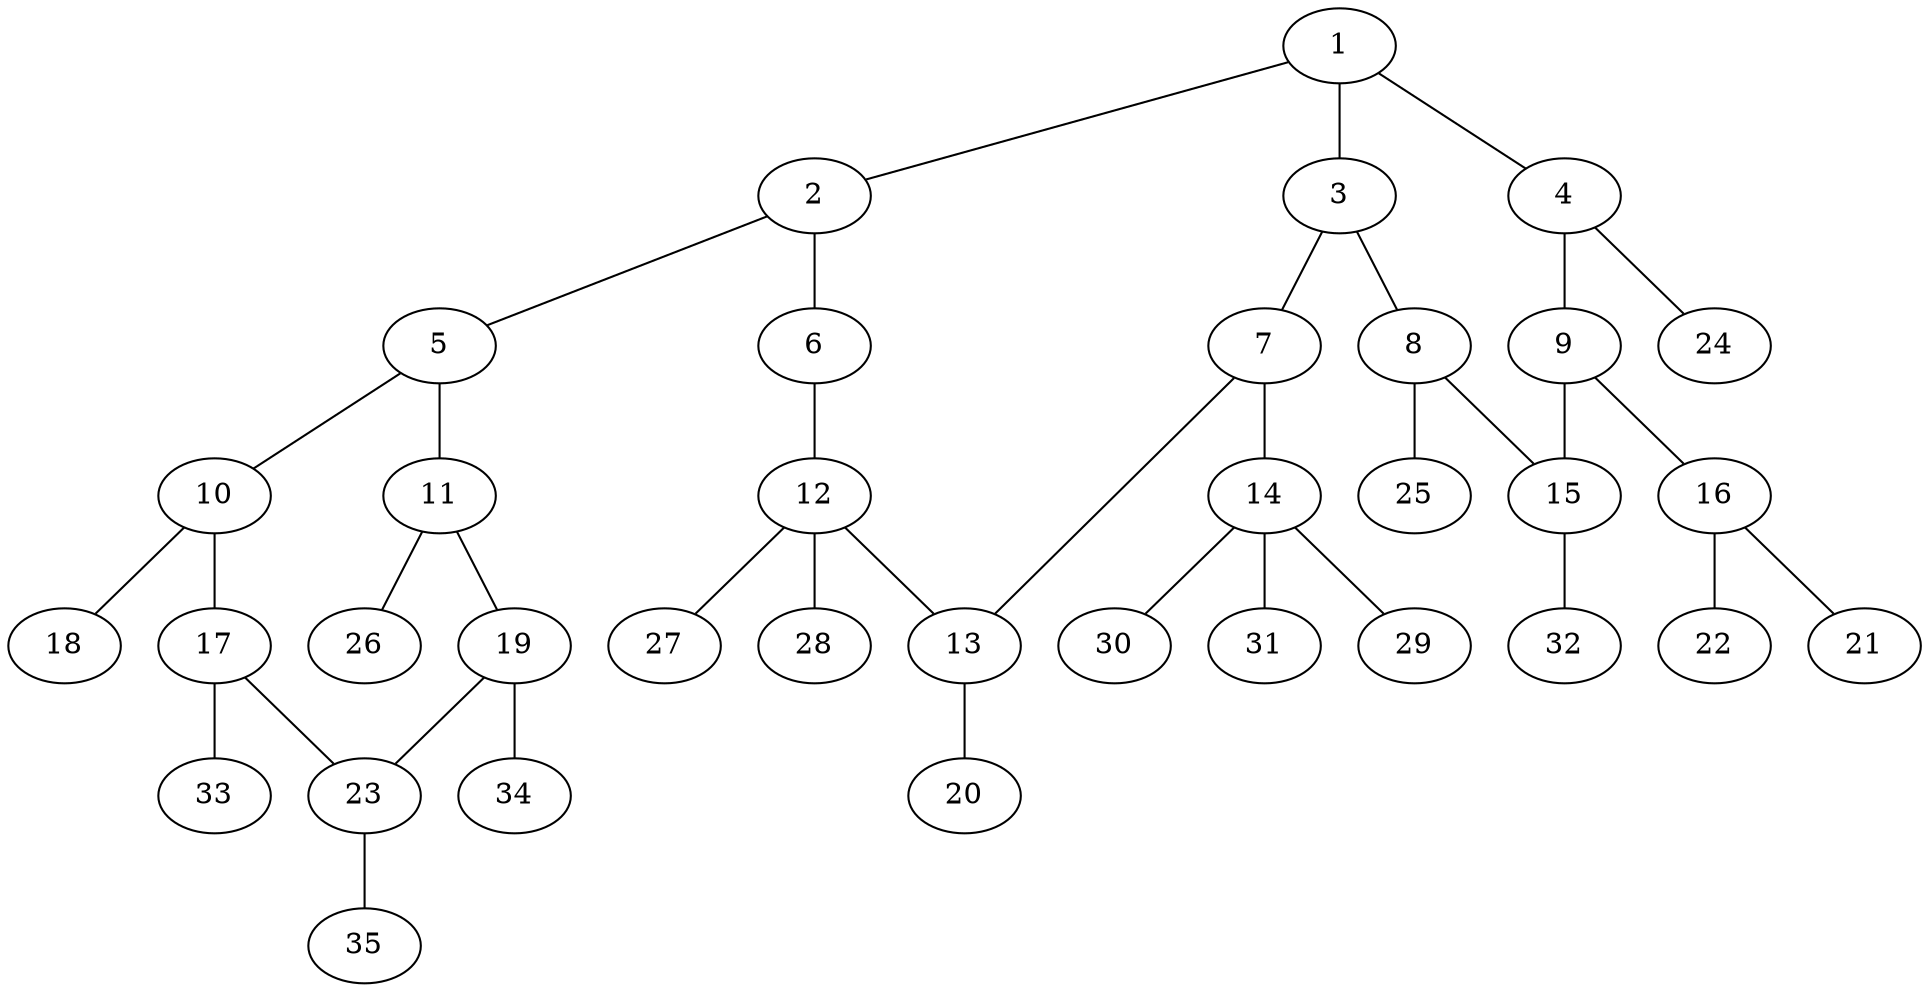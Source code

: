 graph molecule_568 {
	1	 [chem=C];
	2	 [chem=C];
	1 -- 2	 [valence=1];
	3	 [chem=C];
	1 -- 3	 [valence=2];
	4	 [chem=C];
	1 -- 4	 [valence=1];
	5	 [chem=C];
	2 -- 5	 [valence=1];
	6	 [chem=N];
	2 -- 6	 [valence=2];
	7	 [chem=N];
	3 -- 7	 [valence=1];
	8	 [chem=C];
	3 -- 8	 [valence=1];
	9	 [chem=C];
	4 -- 9	 [valence=2];
	24	 [chem=H];
	4 -- 24	 [valence=1];
	10	 [chem=C];
	5 -- 10	 [valence=1];
	11	 [chem=C];
	5 -- 11	 [valence=2];
	12	 [chem=C];
	6 -- 12	 [valence=1];
	13	 [chem=C];
	7 -- 13	 [valence=1];
	14	 [chem=C];
	7 -- 14	 [valence=1];
	15	 [chem=C];
	8 -- 15	 [valence=2];
	25	 [chem=H];
	8 -- 25	 [valence=1];
	9 -- 15	 [valence=1];
	16	 [chem=N];
	9 -- 16	 [valence=1];
	17	 [chem=C];
	10 -- 17	 [valence=2];
	18	 [chem=F];
	10 -- 18	 [valence=1];
	19	 [chem=C];
	11 -- 19	 [valence=1];
	26	 [chem=H];
	11 -- 26	 [valence=1];
	12 -- 13	 [valence=1];
	27	 [chem=H];
	12 -- 27	 [valence=1];
	28	 [chem=H];
	12 -- 28	 [valence=1];
	20	 [chem=O];
	13 -- 20	 [valence=2];
	29	 [chem=H];
	14 -- 29	 [valence=1];
	30	 [chem=H];
	14 -- 30	 [valence=1];
	31	 [chem=H];
	14 -- 31	 [valence=1];
	32	 [chem=H];
	15 -- 32	 [valence=1];
	21	 [chem=O];
	16 -- 21	 [valence=2];
	22	 [chem=O];
	16 -- 22	 [valence=1];
	23	 [chem=C];
	17 -- 23	 [valence=1];
	33	 [chem=H];
	17 -- 33	 [valence=1];
	19 -- 23	 [valence=2];
	34	 [chem=H];
	19 -- 34	 [valence=1];
	35	 [chem=H];
	23 -- 35	 [valence=1];
}
